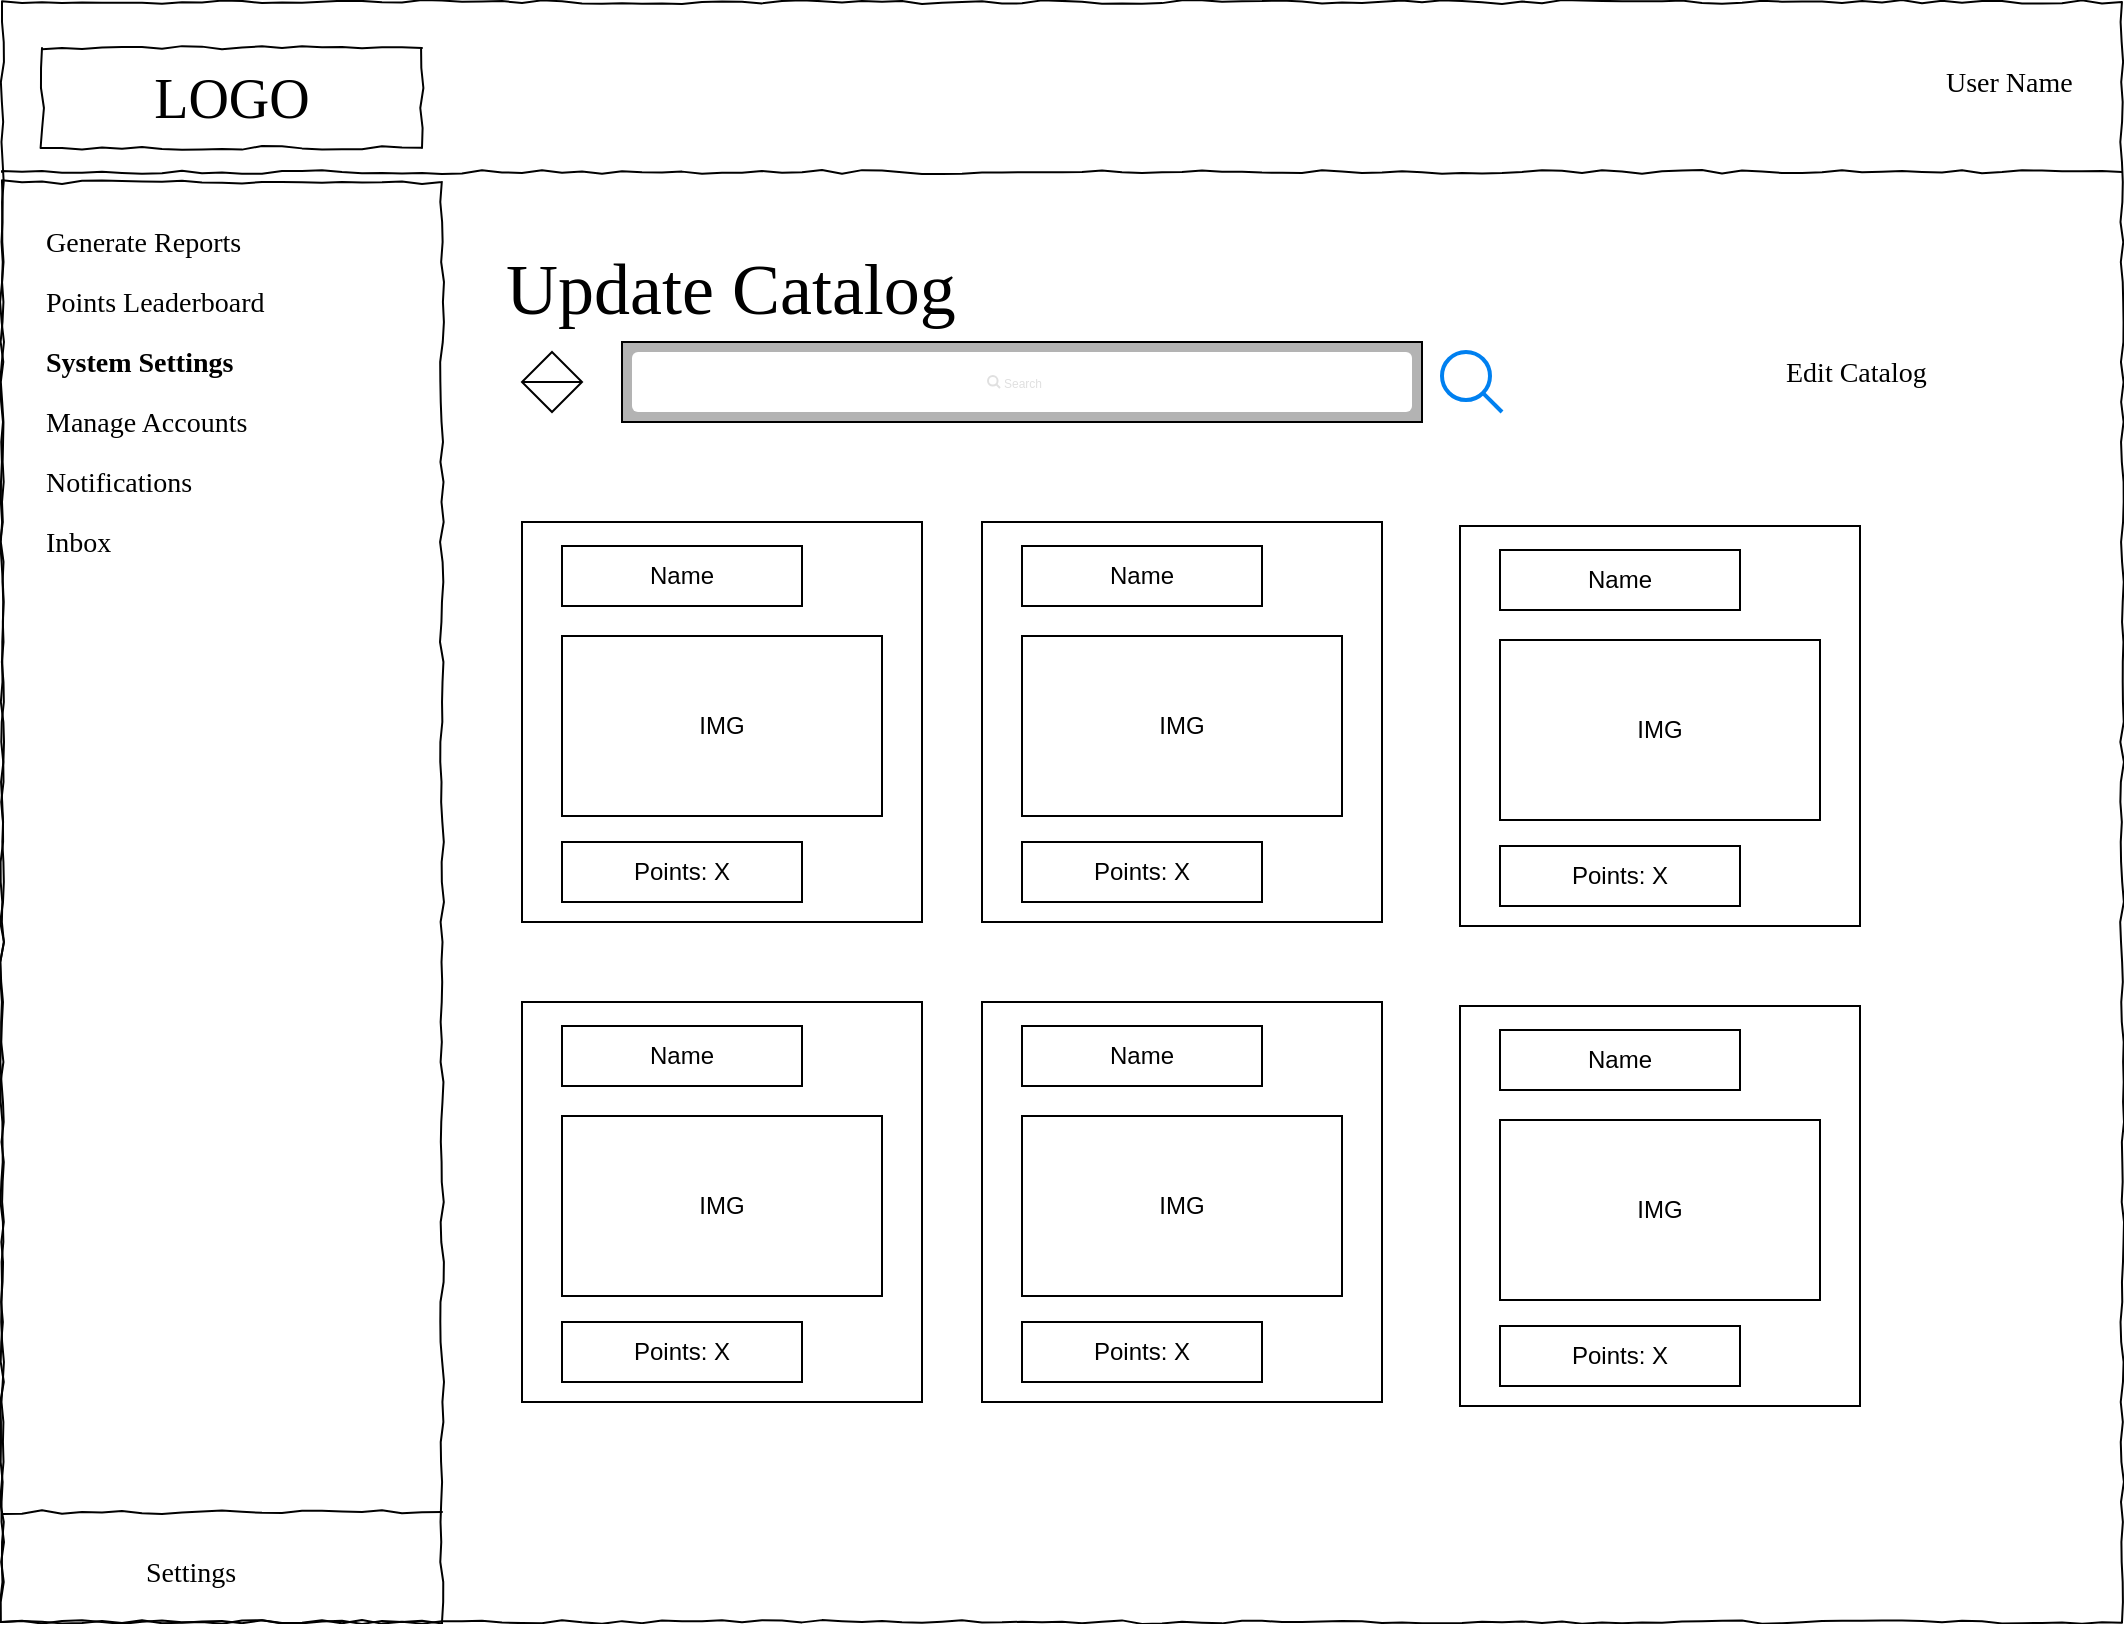<mxfile version="13.7.3" type="google"><diagram id="FZgY-upFOTVDPmgAU2MN" name="Page-1"><mxGraphModel dx="1422" dy="794" grid="1" gridSize="10" guides="1" tooltips="1" connect="1" arrows="1" fold="1" page="1" pageScale="1" pageWidth="850" pageHeight="1100" math="0" shadow="0"><root><mxCell id="0"/><mxCell id="1" parent="0"/><mxCell id="DxukcNbRFfboVdE-RuJ9-1" value="" style="whiteSpace=wrap;html=1;rounded=0;shadow=0;labelBackgroundColor=none;strokeColor=#000000;strokeWidth=1;fillColor=none;fontFamily=Verdana;fontSize=12;fontColor=#000000;align=center;comic=1;" vertex="1" parent="1"><mxGeometry x="10" y="10" width="1060" height="810" as="geometry"/></mxCell><mxCell id="DxukcNbRFfboVdE-RuJ9-2" value="LOGO" style="whiteSpace=wrap;html=1;rounded=0;shadow=0;labelBackgroundColor=none;strokeWidth=1;fontFamily=Verdana;fontSize=28;align=center;comic=1;" vertex="1" parent="1"><mxGeometry x="30" y="33" width="190" height="50" as="geometry"/></mxCell><mxCell id="DxukcNbRFfboVdE-RuJ9-3" value="" style="whiteSpace=wrap;html=1;rounded=0;shadow=0;labelBackgroundColor=none;strokeWidth=1;fillColor=none;fontFamily=Verdana;fontSize=12;align=center;comic=1;" vertex="1" parent="1"><mxGeometry x="10" y="100" width="220" height="720" as="geometry"/></mxCell><mxCell id="DxukcNbRFfboVdE-RuJ9-4" value="" style="line;strokeWidth=1;html=1;rounded=0;shadow=0;labelBackgroundColor=none;fillColor=none;fontFamily=Verdana;fontSize=14;fontColor=#000000;align=center;comic=1;" vertex="1" parent="1"><mxGeometry x="10" y="90" width="1060" height="10" as="geometry"/></mxCell><mxCell id="DxukcNbRFfboVdE-RuJ9-5" value="User Name" style="text;html=1;points=[];align=left;verticalAlign=top;spacingTop=-4;fontSize=14;fontFamily=Verdana" vertex="1" parent="1"><mxGeometry x="980" y="40" width="80" height="20" as="geometry"/></mxCell><mxCell id="DxukcNbRFfboVdE-RuJ9-6" value="Settings" style="text;html=1;points=[];align=left;verticalAlign=top;spacingTop=-4;fontSize=14;fontFamily=Verdana" vertex="1" parent="1"><mxGeometry x="80" y="785" width="120" height="20" as="geometry"/></mxCell><mxCell id="DxukcNbRFfboVdE-RuJ9-7" value="" style="shape=image;html=1;verticalAlign=top;verticalLabelPosition=bottom;labelBackgroundColor=#ffffff;imageAspect=0;aspect=fixed;image=https://cdn4.iconfinder.com/data/icons/web-essential-4/64/42-web_essential-128.png;strokeColor=#000000;" vertex="1" parent="1"><mxGeometry x="30" y="777.5" width="35" height="35" as="geometry"/></mxCell><mxCell id="DxukcNbRFfboVdE-RuJ9-8" value="Generate Reports" style="text;html=1;points=[];align=left;verticalAlign=top;spacingTop=-4;fontSize=14;fontFamily=Verdana" vertex="1" parent="1"><mxGeometry x="30" y="120" width="170" height="20" as="geometry"/></mxCell><mxCell id="DxukcNbRFfboVdE-RuJ9-9" value="" style="shape=image;html=1;verticalAlign=top;verticalLabelPosition=bottom;labelBackgroundColor=#ffffff;imageAspect=0;aspect=fixed;image=https://cdn0.iconfinder.com/data/icons/elasto-online-store/26/00-ELASTOFONT-STORE-READY_user-circle-128.png;strokeColor=#000000;" vertex="1" parent="1"><mxGeometry x="939" y="31" width="38" height="38" as="geometry"/></mxCell><mxCell id="DxukcNbRFfboVdE-RuJ9-10" value="" style="line;strokeWidth=1;html=1;rounded=0;shadow=0;labelBackgroundColor=none;fillColor=none;fontFamily=Verdana;fontSize=14;fontColor=#000000;align=center;comic=1;" vertex="1" parent="1"><mxGeometry x="10" y="760" width="220" height="10" as="geometry"/></mxCell><mxCell id="DxukcNbRFfboVdE-RuJ9-17" value="Points Leaderboard" style="text;html=1;points=[];align=left;verticalAlign=top;spacingTop=-4;fontSize=14;fontFamily=Verdana" vertex="1" parent="1"><mxGeometry x="30" y="150" width="170" height="20" as="geometry"/></mxCell><mxCell id="DxukcNbRFfboVdE-RuJ9-18" value="&lt;b&gt;System Settings&lt;/b&gt;" style="text;html=1;points=[];align=left;verticalAlign=top;spacingTop=-4;fontSize=14;fontFamily=Verdana" vertex="1" parent="1"><mxGeometry x="30" y="180" width="170" height="20" as="geometry"/></mxCell><mxCell id="DxukcNbRFfboVdE-RuJ9-19" value="Manage Accounts" style="text;html=1;points=[];align=left;verticalAlign=top;spacingTop=-4;fontSize=14;fontFamily=Verdana" vertex="1" parent="1"><mxGeometry x="30" y="210" width="170" height="20" as="geometry"/></mxCell><mxCell id="DxukcNbRFfboVdE-RuJ9-20" value="Notifications" style="text;html=1;points=[];align=left;verticalAlign=top;spacingTop=-4;fontSize=14;fontFamily=Verdana" vertex="1" parent="1"><mxGeometry x="30" y="240" width="170" height="20" as="geometry"/></mxCell><mxCell id="DxukcNbRFfboVdE-RuJ9-21" value="Inbox" style="text;html=1;points=[];align=left;verticalAlign=top;spacingTop=-4;fontSize=14;fontFamily=Verdana" vertex="1" parent="1"><mxGeometry x="30" y="270" width="170" height="20" as="geometry"/></mxCell><mxCell id="DxukcNbRFfboVdE-RuJ9-22" value="&lt;span style=&quot;font-size: 36px&quot;&gt;Update Catalog&lt;/span&gt;" style="text;html=1;points=[];align=left;verticalAlign=top;spacingTop=-4;fontSize=14;fontFamily=Verdana" vertex="1" parent="1"><mxGeometry x="260" y="130" width="170" height="20" as="geometry"/></mxCell><mxCell id="DxukcNbRFfboVdE-RuJ9-23" value="" style="whiteSpace=wrap;html=1;aspect=fixed;" vertex="1" parent="1"><mxGeometry x="270" y="270" width="200" height="200" as="geometry"/></mxCell><mxCell id="DxukcNbRFfboVdE-RuJ9-24" value="" style="shape=rect;fillColor=#B3B3B3;" vertex="1" parent="1"><mxGeometry x="320" y="180" width="400" height="40" as="geometry"/></mxCell><mxCell id="DxukcNbRFfboVdE-RuJ9-25" value="" style="html=1;strokeWidth=1;shadow=0;dashed=0;shape=mxgraph.ios7ui.marginRect;rx=3;ry=3;rectMargin=5;strokeColor=none;" vertex="1" parent="DxukcNbRFfboVdE-RuJ9-24"><mxGeometry width="400" height="40" as="geometry"/></mxCell><mxCell id="DxukcNbRFfboVdE-RuJ9-26" value="Search" style="shape=mxgraph.ios7.icons.looking_glass;strokeColor=#e0e0e0;fillColor=none;fontColor=#e0e0e0;labelPosition=right;verticalLabelPosition=middle;align=left;verticalAlign=middle;fontSize=6;fontStyle=0;spacingTop=2;" vertex="1" parent="DxukcNbRFfboVdE-RuJ9-24"><mxGeometry x="0.5" y="0.5" width="6" height="6" relative="1" as="geometry"><mxPoint x="-17" y="-3" as="offset"/></mxGeometry></mxCell><mxCell id="DxukcNbRFfboVdE-RuJ9-27" value="" style="html=1;verticalLabelPosition=bottom;align=center;labelBackgroundColor=#ffffff;verticalAlign=top;strokeWidth=2;strokeColor=#0080F0;shadow=0;dashed=0;shape=mxgraph.ios7.icons.looking_glass;" vertex="1" parent="1"><mxGeometry x="730" y="185" width="30" height="30" as="geometry"/></mxCell><mxCell id="DxukcNbRFfboVdE-RuJ9-28" value="" style="shape=sortShape;perimeter=rhombusPerimeter;whiteSpace=wrap;html=1;strokeColor=#000000;" vertex="1" parent="1"><mxGeometry x="270" y="185" width="30" height="30" as="geometry"/></mxCell><mxCell id="DxukcNbRFfboVdE-RuJ9-29" value="IMG" style="rounded=0;whiteSpace=wrap;html=1;strokeColor=#000000;" vertex="1" parent="1"><mxGeometry x="290" y="327" width="160" height="90" as="geometry"/></mxCell><mxCell id="DxukcNbRFfboVdE-RuJ9-30" value="Points: X" style="rounded=0;whiteSpace=wrap;html=1;strokeColor=#000000;" vertex="1" parent="1"><mxGeometry x="290" y="430" width="120" height="30" as="geometry"/></mxCell><mxCell id="DxukcNbRFfboVdE-RuJ9-31" value="Name" style="rounded=0;whiteSpace=wrap;html=1;strokeColor=#000000;" vertex="1" parent="1"><mxGeometry x="290" y="282" width="120" height="30" as="geometry"/></mxCell><mxCell id="DxukcNbRFfboVdE-RuJ9-32" value="" style="shape=image;html=1;verticalAlign=top;verticalLabelPosition=bottom;labelBackgroundColor=#ffffff;imageAspect=0;aspect=fixed;image=https://cdn4.iconfinder.com/data/icons/web-essential-4/64/42-web_essential-128.png;strokeColor=#000000;" vertex="1" parent="1"><mxGeometry x="425" y="430" width="30" height="30" as="geometry"/></mxCell><mxCell id="DxukcNbRFfboVdE-RuJ9-33" value="" style="shape=image;html=1;verticalAlign=top;verticalLabelPosition=bottom;labelBackgroundColor=#ffffff;imageAspect=0;aspect=fixed;image=https://cdn2.iconfinder.com/data/icons/letters-and-numbers-1/32/lowercase_letter_x_red-128.png" vertex="1" parent="1"><mxGeometry x="425" y="278" width="38" height="38" as="geometry"/></mxCell><mxCell id="DxukcNbRFfboVdE-RuJ9-34" value="" style="shape=image;html=1;verticalAlign=top;verticalLabelPosition=bottom;labelBackgroundColor=#ffffff;imageAspect=0;aspect=fixed;image=https://cdn4.iconfinder.com/data/icons/web-essential-4/64/42-web_essential-128.png;strokeColor=#000000;" vertex="1" parent="1"><mxGeometry x="1000" y="180" width="30" height="30" as="geometry"/></mxCell><mxCell id="DxukcNbRFfboVdE-RuJ9-35" value="Edit Catalog" style="text;html=1;points=[];align=left;verticalAlign=top;spacingTop=-4;fontSize=14;fontFamily=Verdana" vertex="1" parent="1"><mxGeometry x="900" y="185" width="90" height="25" as="geometry"/></mxCell><mxCell id="DxukcNbRFfboVdE-RuJ9-36" value="" style="whiteSpace=wrap;html=1;aspect=fixed;" vertex="1" parent="1"><mxGeometry x="500" y="270" width="200" height="200" as="geometry"/></mxCell><mxCell id="DxukcNbRFfboVdE-RuJ9-37" value="IMG" style="rounded=0;whiteSpace=wrap;html=1;strokeColor=#000000;" vertex="1" parent="1"><mxGeometry x="520" y="327" width="160" height="90" as="geometry"/></mxCell><mxCell id="DxukcNbRFfboVdE-RuJ9-38" value="Points: X" style="rounded=0;whiteSpace=wrap;html=1;strokeColor=#000000;" vertex="1" parent="1"><mxGeometry x="520" y="430" width="120" height="30" as="geometry"/></mxCell><mxCell id="DxukcNbRFfboVdE-RuJ9-39" value="Name" style="rounded=0;whiteSpace=wrap;html=1;strokeColor=#000000;" vertex="1" parent="1"><mxGeometry x="520" y="282" width="120" height="30" as="geometry"/></mxCell><mxCell id="DxukcNbRFfboVdE-RuJ9-40" value="" style="shape=image;html=1;verticalAlign=top;verticalLabelPosition=bottom;labelBackgroundColor=#ffffff;imageAspect=0;aspect=fixed;image=https://cdn4.iconfinder.com/data/icons/web-essential-4/64/42-web_essential-128.png;strokeColor=#000000;" vertex="1" parent="1"><mxGeometry x="655" y="430" width="30" height="30" as="geometry"/></mxCell><mxCell id="DxukcNbRFfboVdE-RuJ9-41" value="" style="shape=image;html=1;verticalAlign=top;verticalLabelPosition=bottom;labelBackgroundColor=#ffffff;imageAspect=0;aspect=fixed;image=https://cdn2.iconfinder.com/data/icons/letters-and-numbers-1/32/lowercase_letter_x_red-128.png" vertex="1" parent="1"><mxGeometry x="655" y="278" width="38" height="38" as="geometry"/></mxCell><mxCell id="DxukcNbRFfboVdE-RuJ9-42" value="" style="whiteSpace=wrap;html=1;aspect=fixed;" vertex="1" parent="1"><mxGeometry x="739" y="272" width="200" height="200" as="geometry"/></mxCell><mxCell id="DxukcNbRFfboVdE-RuJ9-43" value="IMG" style="rounded=0;whiteSpace=wrap;html=1;strokeColor=#000000;" vertex="1" parent="1"><mxGeometry x="759" y="329" width="160" height="90" as="geometry"/></mxCell><mxCell id="DxukcNbRFfboVdE-RuJ9-44" value="Points: X" style="rounded=0;whiteSpace=wrap;html=1;strokeColor=#000000;" vertex="1" parent="1"><mxGeometry x="759" y="432" width="120" height="30" as="geometry"/></mxCell><mxCell id="DxukcNbRFfboVdE-RuJ9-45" value="Name" style="rounded=0;whiteSpace=wrap;html=1;strokeColor=#000000;" vertex="1" parent="1"><mxGeometry x="759" y="284" width="120" height="30" as="geometry"/></mxCell><mxCell id="DxukcNbRFfboVdE-RuJ9-46" value="" style="shape=image;html=1;verticalAlign=top;verticalLabelPosition=bottom;labelBackgroundColor=#ffffff;imageAspect=0;aspect=fixed;image=https://cdn4.iconfinder.com/data/icons/web-essential-4/64/42-web_essential-128.png;strokeColor=#000000;" vertex="1" parent="1"><mxGeometry x="894" y="432" width="30" height="30" as="geometry"/></mxCell><mxCell id="DxukcNbRFfboVdE-RuJ9-47" value="" style="shape=image;html=1;verticalAlign=top;verticalLabelPosition=bottom;labelBackgroundColor=#ffffff;imageAspect=0;aspect=fixed;image=https://cdn2.iconfinder.com/data/icons/letters-and-numbers-1/32/lowercase_letter_x_red-128.png" vertex="1" parent="1"><mxGeometry x="894" y="280" width="38" height="38" as="geometry"/></mxCell><mxCell id="DxukcNbRFfboVdE-RuJ9-67" value="" style="whiteSpace=wrap;html=1;aspect=fixed;" vertex="1" parent="1"><mxGeometry x="270" y="510" width="200" height="200" as="geometry"/></mxCell><mxCell id="DxukcNbRFfboVdE-RuJ9-68" value="IMG" style="rounded=0;whiteSpace=wrap;html=1;strokeColor=#000000;" vertex="1" parent="1"><mxGeometry x="290" y="567" width="160" height="90" as="geometry"/></mxCell><mxCell id="DxukcNbRFfboVdE-RuJ9-69" value="Points: X" style="rounded=0;whiteSpace=wrap;html=1;strokeColor=#000000;" vertex="1" parent="1"><mxGeometry x="290" y="670" width="120" height="30" as="geometry"/></mxCell><mxCell id="DxukcNbRFfboVdE-RuJ9-70" value="Name" style="rounded=0;whiteSpace=wrap;html=1;strokeColor=#000000;" vertex="1" parent="1"><mxGeometry x="290" y="522" width="120" height="30" as="geometry"/></mxCell><mxCell id="DxukcNbRFfboVdE-RuJ9-71" value="" style="shape=image;html=1;verticalAlign=top;verticalLabelPosition=bottom;labelBackgroundColor=#ffffff;imageAspect=0;aspect=fixed;image=https://cdn4.iconfinder.com/data/icons/web-essential-4/64/42-web_essential-128.png;strokeColor=#000000;" vertex="1" parent="1"><mxGeometry x="425" y="670" width="30" height="30" as="geometry"/></mxCell><mxCell id="DxukcNbRFfboVdE-RuJ9-72" value="" style="shape=image;html=1;verticalAlign=top;verticalLabelPosition=bottom;labelBackgroundColor=#ffffff;imageAspect=0;aspect=fixed;image=https://cdn2.iconfinder.com/data/icons/letters-and-numbers-1/32/lowercase_letter_x_red-128.png" vertex="1" parent="1"><mxGeometry x="425" y="518" width="38" height="38" as="geometry"/></mxCell><mxCell id="DxukcNbRFfboVdE-RuJ9-73" value="" style="whiteSpace=wrap;html=1;aspect=fixed;" vertex="1" parent="1"><mxGeometry x="500" y="510" width="200" height="200" as="geometry"/></mxCell><mxCell id="DxukcNbRFfboVdE-RuJ9-74" value="IMG" style="rounded=0;whiteSpace=wrap;html=1;strokeColor=#000000;" vertex="1" parent="1"><mxGeometry x="520" y="567" width="160" height="90" as="geometry"/></mxCell><mxCell id="DxukcNbRFfboVdE-RuJ9-75" value="Points: X" style="rounded=0;whiteSpace=wrap;html=1;strokeColor=#000000;" vertex="1" parent="1"><mxGeometry x="520" y="670" width="120" height="30" as="geometry"/></mxCell><mxCell id="DxukcNbRFfboVdE-RuJ9-76" value="Name" style="rounded=0;whiteSpace=wrap;html=1;strokeColor=#000000;" vertex="1" parent="1"><mxGeometry x="520" y="522" width="120" height="30" as="geometry"/></mxCell><mxCell id="DxukcNbRFfboVdE-RuJ9-77" value="" style="shape=image;html=1;verticalAlign=top;verticalLabelPosition=bottom;labelBackgroundColor=#ffffff;imageAspect=0;aspect=fixed;image=https://cdn4.iconfinder.com/data/icons/web-essential-4/64/42-web_essential-128.png;strokeColor=#000000;" vertex="1" parent="1"><mxGeometry x="655" y="670" width="30" height="30" as="geometry"/></mxCell><mxCell id="DxukcNbRFfboVdE-RuJ9-78" value="" style="shape=image;html=1;verticalAlign=top;verticalLabelPosition=bottom;labelBackgroundColor=#ffffff;imageAspect=0;aspect=fixed;image=https://cdn2.iconfinder.com/data/icons/letters-and-numbers-1/32/lowercase_letter_x_red-128.png" vertex="1" parent="1"><mxGeometry x="655" y="518" width="38" height="38" as="geometry"/></mxCell><mxCell id="DxukcNbRFfboVdE-RuJ9-79" value="" style="whiteSpace=wrap;html=1;aspect=fixed;" vertex="1" parent="1"><mxGeometry x="739" y="512" width="200" height="200" as="geometry"/></mxCell><mxCell id="DxukcNbRFfboVdE-RuJ9-80" value="IMG" style="rounded=0;whiteSpace=wrap;html=1;strokeColor=#000000;" vertex="1" parent="1"><mxGeometry x="759" y="569" width="160" height="90" as="geometry"/></mxCell><mxCell id="DxukcNbRFfboVdE-RuJ9-81" value="Points: X" style="rounded=0;whiteSpace=wrap;html=1;strokeColor=#000000;" vertex="1" parent="1"><mxGeometry x="759" y="672" width="120" height="30" as="geometry"/></mxCell><mxCell id="DxukcNbRFfboVdE-RuJ9-82" value="Name" style="rounded=0;whiteSpace=wrap;html=1;strokeColor=#000000;" vertex="1" parent="1"><mxGeometry x="759" y="524" width="120" height="30" as="geometry"/></mxCell><mxCell id="DxukcNbRFfboVdE-RuJ9-83" value="" style="shape=image;html=1;verticalAlign=top;verticalLabelPosition=bottom;labelBackgroundColor=#ffffff;imageAspect=0;aspect=fixed;image=https://cdn4.iconfinder.com/data/icons/web-essential-4/64/42-web_essential-128.png;strokeColor=#000000;" vertex="1" parent="1"><mxGeometry x="894" y="672" width="30" height="30" as="geometry"/></mxCell><mxCell id="DxukcNbRFfboVdE-RuJ9-84" value="" style="shape=image;html=1;verticalAlign=top;verticalLabelPosition=bottom;labelBackgroundColor=#ffffff;imageAspect=0;aspect=fixed;image=https://cdn2.iconfinder.com/data/icons/letters-and-numbers-1/32/lowercase_letter_x_red-128.png" vertex="1" parent="1"><mxGeometry x="894" y="520" width="38" height="38" as="geometry"/></mxCell></root></mxGraphModel></diagram></mxfile>